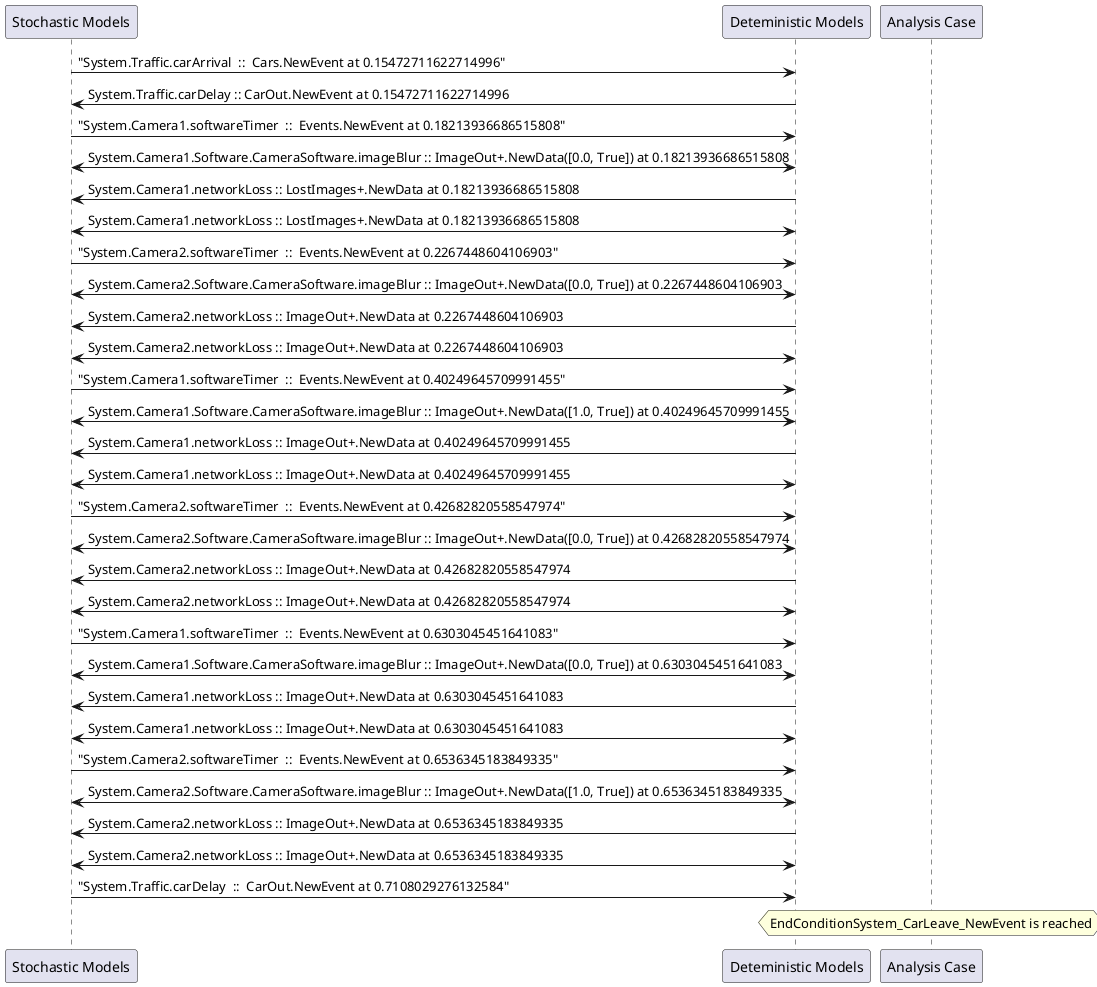 
	@startuml
	participant "Stochastic Models" as stochmodel
	participant "Deteministic Models" as detmodel
	participant "Analysis Case" as analysis
	{7178_stop} stochmodel -> detmodel : "System.Traffic.carArrival  ::  Cars.NewEvent at 0.15472711622714996"
{7187_start} detmodel -> stochmodel : System.Traffic.carDelay :: CarOut.NewEvent at 0.15472711622714996
{7147_stop} stochmodel -> detmodel : "System.Camera1.softwareTimer  ::  Events.NewEvent at 0.18213936686515808"
detmodel <-> stochmodel : System.Camera1.Software.CameraSoftware.imageBlur :: ImageOut+.NewData([0.0, True]) at 0.18213936686515808
detmodel -> stochmodel : System.Camera1.networkLoss :: LostImages+.NewData at 0.18213936686515808
detmodel <-> stochmodel : System.Camera1.networkLoss :: LostImages+.NewData at 0.18213936686515808
{7163_stop} stochmodel -> detmodel : "System.Camera2.softwareTimer  ::  Events.NewEvent at 0.2267448604106903"
detmodel <-> stochmodel : System.Camera2.Software.CameraSoftware.imageBlur :: ImageOut+.NewData([0.0, True]) at 0.2267448604106903
detmodel -> stochmodel : System.Camera2.networkLoss :: ImageOut+.NewData at 0.2267448604106903
detmodel <-> stochmodel : System.Camera2.networkLoss :: ImageOut+.NewData at 0.2267448604106903
{7148_stop} stochmodel -> detmodel : "System.Camera1.softwareTimer  ::  Events.NewEvent at 0.40249645709991455"
detmodel <-> stochmodel : System.Camera1.Software.CameraSoftware.imageBlur :: ImageOut+.NewData([1.0, True]) at 0.40249645709991455
detmodel -> stochmodel : System.Camera1.networkLoss :: ImageOut+.NewData at 0.40249645709991455
detmodel <-> stochmodel : System.Camera1.networkLoss :: ImageOut+.NewData at 0.40249645709991455
{7164_stop} stochmodel -> detmodel : "System.Camera2.softwareTimer  ::  Events.NewEvent at 0.42682820558547974"
detmodel <-> stochmodel : System.Camera2.Software.CameraSoftware.imageBlur :: ImageOut+.NewData([0.0, True]) at 0.42682820558547974
detmodel -> stochmodel : System.Camera2.networkLoss :: ImageOut+.NewData at 0.42682820558547974
detmodel <-> stochmodel : System.Camera2.networkLoss :: ImageOut+.NewData at 0.42682820558547974
{7149_stop} stochmodel -> detmodel : "System.Camera1.softwareTimer  ::  Events.NewEvent at 0.6303045451641083"
detmodel <-> stochmodel : System.Camera1.Software.CameraSoftware.imageBlur :: ImageOut+.NewData([0.0, True]) at 0.6303045451641083
detmodel -> stochmodel : System.Camera1.networkLoss :: ImageOut+.NewData at 0.6303045451641083
detmodel <-> stochmodel : System.Camera1.networkLoss :: ImageOut+.NewData at 0.6303045451641083
{7165_stop} stochmodel -> detmodel : "System.Camera2.softwareTimer  ::  Events.NewEvent at 0.6536345183849335"
detmodel <-> stochmodel : System.Camera2.Software.CameraSoftware.imageBlur :: ImageOut+.NewData([1.0, True]) at 0.6536345183849335
detmodel -> stochmodel : System.Camera2.networkLoss :: ImageOut+.NewData at 0.6536345183849335
detmodel <-> stochmodel : System.Camera2.networkLoss :: ImageOut+.NewData at 0.6536345183849335
{7187_stop} stochmodel -> detmodel : "System.Traffic.carDelay  ::  CarOut.NewEvent at 0.7108029276132584"
{7187_start} <-> {7187_stop} : delay
hnote over analysis 
EndConditionSystem_CarLeave_NewEvent is reached
endnote
@enduml